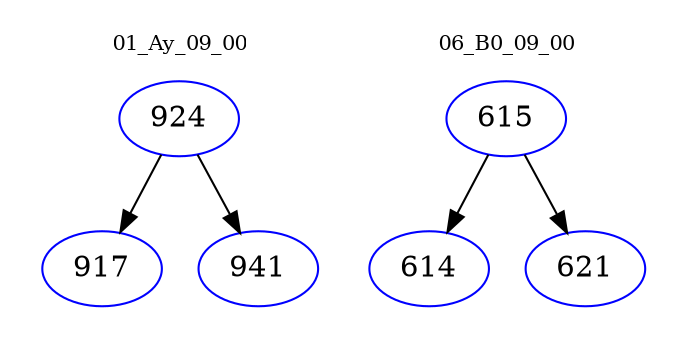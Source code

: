 digraph{
subgraph cluster_0 {
color = white
label = "01_Ay_09_00";
fontsize=10;
T0_924 [label="924", color="blue"]
T0_924 -> T0_917 [color="black"]
T0_917 [label="917", color="blue"]
T0_924 -> T0_941 [color="black"]
T0_941 [label="941", color="blue"]
}
subgraph cluster_1 {
color = white
label = "06_B0_09_00";
fontsize=10;
T1_615 [label="615", color="blue"]
T1_615 -> T1_614 [color="black"]
T1_614 [label="614", color="blue"]
T1_615 -> T1_621 [color="black"]
T1_621 [label="621", color="blue"]
}
}

